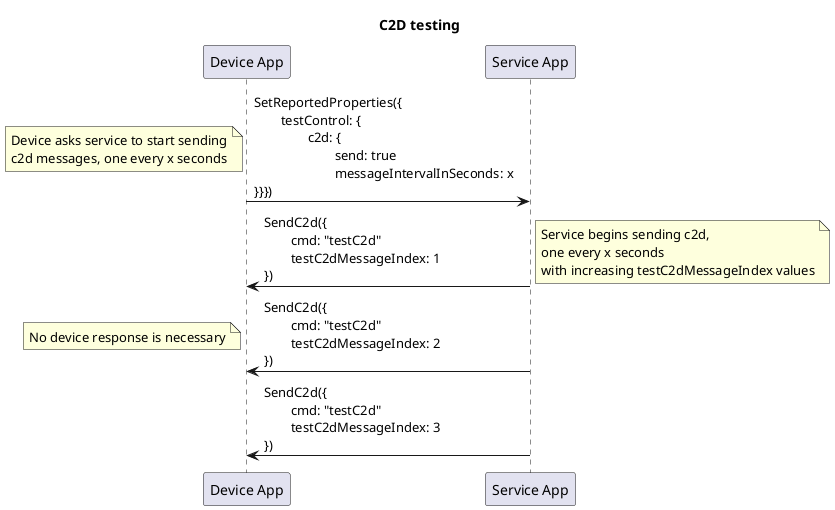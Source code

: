 @startuml
participant "Device App" as D
participant "Service App" as S

title **C2D testing**

D -> S: SetReportedProperties({\n\ttestControl: {\n\t\tc2d: {\n\t\t\tsend: true\n\t\t\tmessageIntervalInSeconds: x\n}}})
note left: Device asks service to start sending\nc2d messages, one every x seconds

S -> D: SendC2d({\n\tcmd: "testC2d"\n\ttestC2dMessageIndex: 1\n})
note right: Service begins sending c2d,\none every x seconds\nwith increasing testC2dMessageIndex values

S -> D: SendC2d({\n\tcmd: "testC2d"\n\ttestC2dMessageIndex: 2\n})
note left: No device response is necessary

S -> D: SendC2d({\n\tcmd: "testC2d"\n\ttestC2dMessageIndex: 3\n})

@enduml